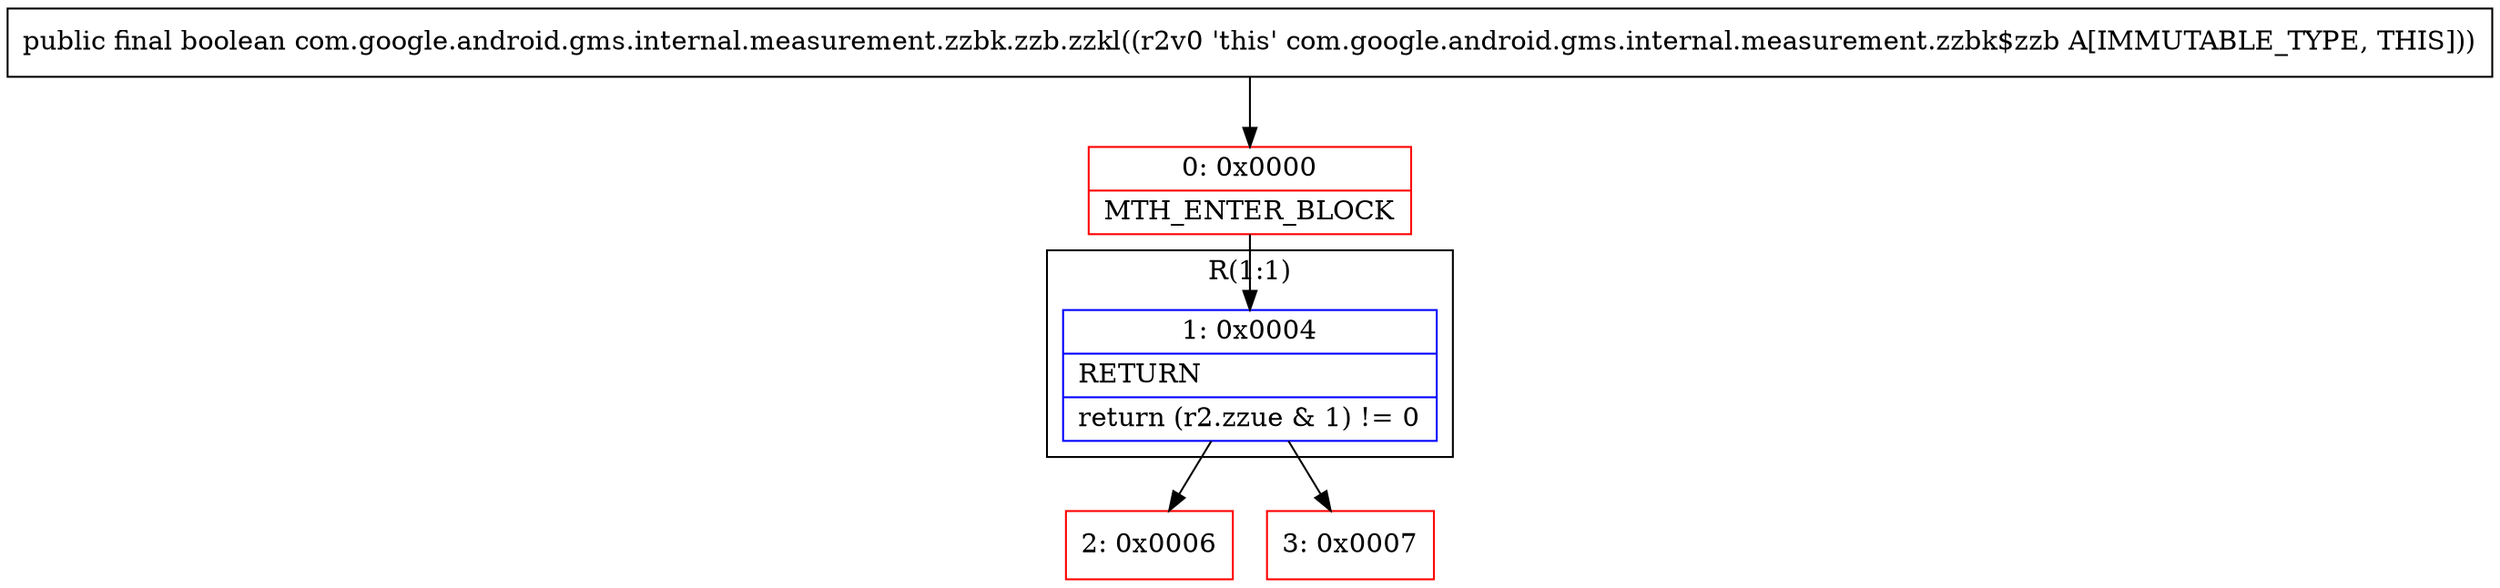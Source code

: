digraph "CFG forcom.google.android.gms.internal.measurement.zzbk.zzb.zzkl()Z" {
subgraph cluster_Region_905586076 {
label = "R(1:1)";
node [shape=record,color=blue];
Node_1 [shape=record,label="{1\:\ 0x0004|RETURN\l|return (r2.zzue & 1) != 0\l}"];
}
Node_0 [shape=record,color=red,label="{0\:\ 0x0000|MTH_ENTER_BLOCK\l}"];
Node_2 [shape=record,color=red,label="{2\:\ 0x0006}"];
Node_3 [shape=record,color=red,label="{3\:\ 0x0007}"];
MethodNode[shape=record,label="{public final boolean com.google.android.gms.internal.measurement.zzbk.zzb.zzkl((r2v0 'this' com.google.android.gms.internal.measurement.zzbk$zzb A[IMMUTABLE_TYPE, THIS])) }"];
MethodNode -> Node_0;
Node_1 -> Node_2;
Node_1 -> Node_3;
Node_0 -> Node_1;
}

